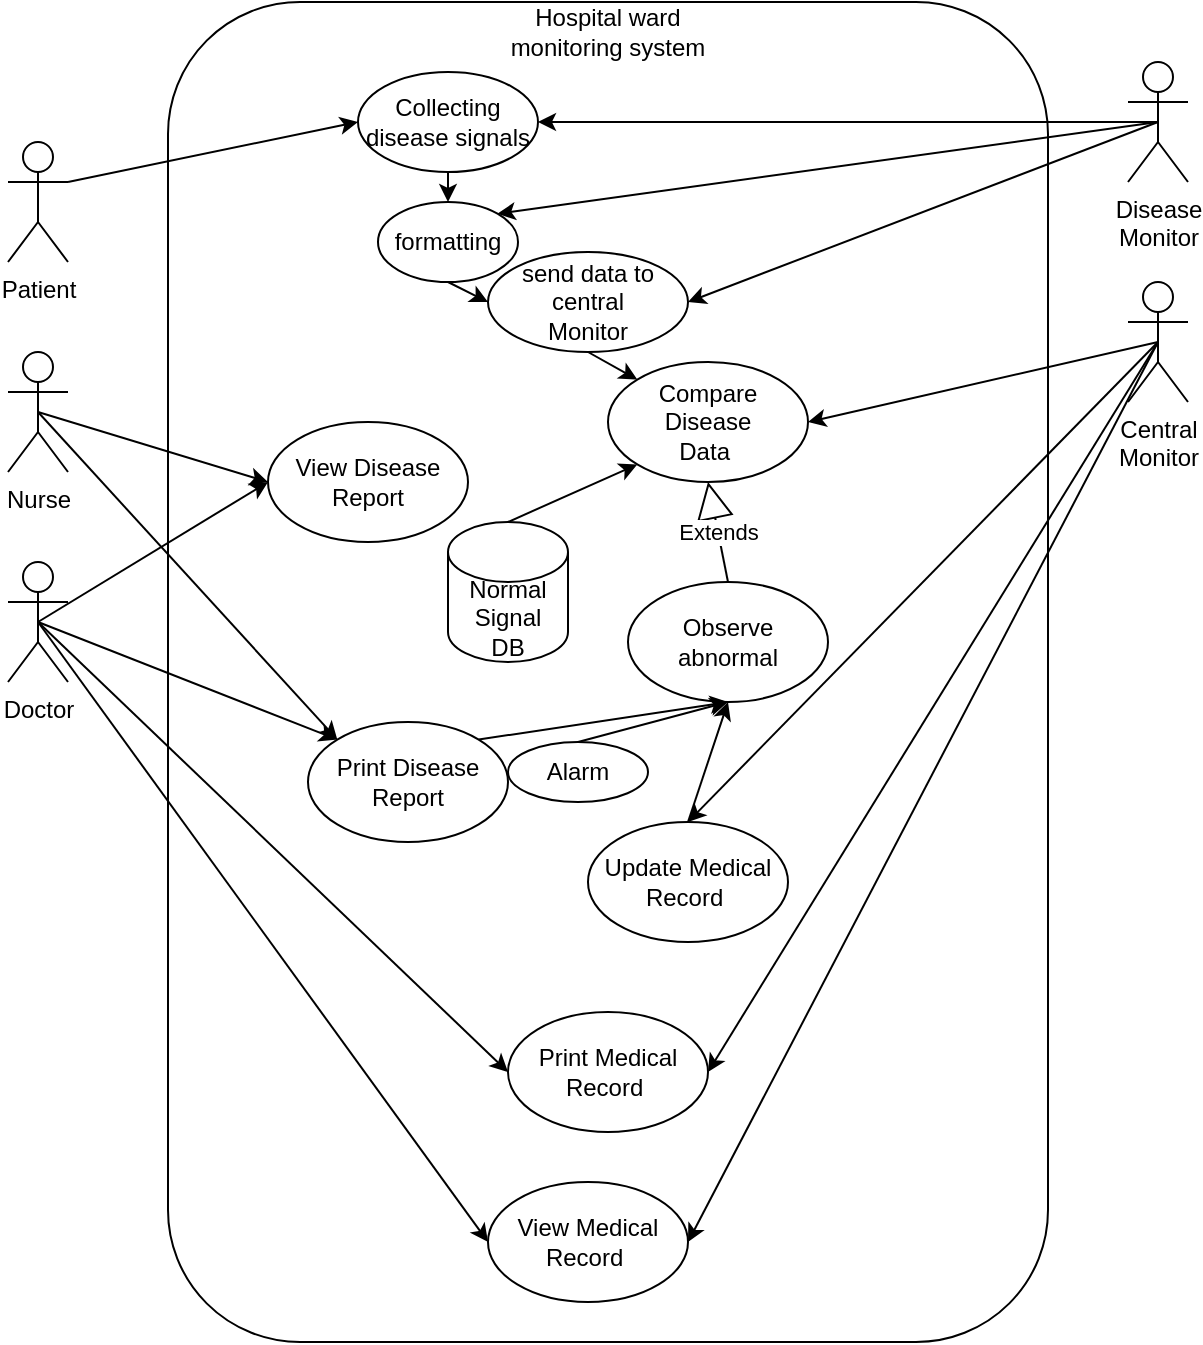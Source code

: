 <mxfile version="20.5.2" type="device"><diagram id="nY1vaxFzvFTrNcdZ5vT9" name="Page-1"><mxGraphModel dx="1404" dy="448" grid="1" gridSize="10" guides="1" tooltips="1" connect="1" arrows="1" fold="1" page="1" pageScale="1" pageWidth="827" pageHeight="1169" math="0" shadow="0"><root><mxCell id="0"/><mxCell id="1" parent="0"/><mxCell id="0RqSvGD2xr56KYypg40D-1" value="Patient" style="shape=umlActor;verticalLabelPosition=bottom;verticalAlign=top;html=1;" parent="1" vertex="1"><mxGeometry y="90" width="30" height="60" as="geometry"/></mxCell><mxCell id="0RqSvGD2xr56KYypg40D-2" value="Nurse" style="shape=umlActor;verticalLabelPosition=bottom;verticalAlign=top;html=1;" parent="1" vertex="1"><mxGeometry y="195" width="30" height="60" as="geometry"/></mxCell><mxCell id="0RqSvGD2xr56KYypg40D-3" value="Doctor" style="shape=umlActor;verticalLabelPosition=bottom;verticalAlign=top;html=1;" parent="1" vertex="1"><mxGeometry y="300" width="30" height="60" as="geometry"/></mxCell><mxCell id="0RqSvGD2xr56KYypg40D-4" value="" style="rounded=1;whiteSpace=wrap;html=1;" parent="1" vertex="1"><mxGeometry x="80" y="20" width="440" height="670" as="geometry"/></mxCell><mxCell id="0RqSvGD2xr56KYypg40D-5" value="Collecting disease signals" style="ellipse;whiteSpace=wrap;html=1;" parent="1" vertex="1"><mxGeometry x="175" y="55" width="90" height="50" as="geometry"/></mxCell><mxCell id="0RqSvGD2xr56KYypg40D-6" value="" style="endArrow=classic;html=1;rounded=0;exitX=1;exitY=0.333;exitDx=0;exitDy=0;exitPerimeter=0;entryX=0;entryY=0.5;entryDx=0;entryDy=0;" parent="1" source="0RqSvGD2xr56KYypg40D-1" target="0RqSvGD2xr56KYypg40D-5" edge="1"><mxGeometry width="50" height="50" relative="1" as="geometry"><mxPoint x="300" y="180" as="sourcePoint"/><mxPoint x="350" y="130" as="targetPoint"/></mxGeometry></mxCell><mxCell id="0RqSvGD2xr56KYypg40D-11" value="Compare&lt;br&gt;Disease&lt;br&gt;Data&amp;nbsp;" style="ellipse;whiteSpace=wrap;html=1;" parent="1" vertex="1"><mxGeometry x="300" y="200" width="100" height="60" as="geometry"/></mxCell><mxCell id="0RqSvGD2xr56KYypg40D-15" value="Hospital ward monitoring system" style="text;html=1;strokeColor=none;fillColor=none;align=center;verticalAlign=middle;whiteSpace=wrap;rounded=0;" parent="1" vertex="1"><mxGeometry x="240" y="20" width="120" height="30" as="geometry"/></mxCell><mxCell id="0RqSvGD2xr56KYypg40D-17" value="View Disease&lt;br&gt;Report" style="ellipse;whiteSpace=wrap;html=1;" parent="1" vertex="1"><mxGeometry x="130" y="230" width="100" height="60" as="geometry"/></mxCell><mxCell id="0RqSvGD2xr56KYypg40D-18" value="Disease&lt;br&gt;Monitor" style="shape=umlActor;verticalLabelPosition=bottom;verticalAlign=top;html=1;outlineConnect=0;" parent="1" vertex="1"><mxGeometry x="560" y="50" width="30" height="60" as="geometry"/></mxCell><mxCell id="0RqSvGD2xr56KYypg40D-20" value="Print Disease&lt;br&gt;Report" style="ellipse;whiteSpace=wrap;html=1;" parent="1" vertex="1"><mxGeometry x="150" y="380" width="100" height="60" as="geometry"/></mxCell><mxCell id="0RqSvGD2xr56KYypg40D-21" value="Update Medical&lt;br&gt;Record&amp;nbsp;" style="ellipse;whiteSpace=wrap;html=1;" parent="1" vertex="1"><mxGeometry x="290" y="430" width="100" height="60" as="geometry"/></mxCell><mxCell id="0RqSvGD2xr56KYypg40D-22" value="Central&lt;br&gt;Monitor" style="shape=umlActor;verticalLabelPosition=bottom;verticalAlign=top;html=1;outlineConnect=0;" parent="1" vertex="1"><mxGeometry x="560" y="160" width="30" height="60" as="geometry"/></mxCell><mxCell id="0RqSvGD2xr56KYypg40D-24" value="formatting" style="ellipse;whiteSpace=wrap;html=1;" parent="1" vertex="1"><mxGeometry x="185" y="120" width="70" height="40" as="geometry"/></mxCell><mxCell id="0RqSvGD2xr56KYypg40D-25" value="send data to central&lt;br&gt;Monitor" style="ellipse;whiteSpace=wrap;html=1;" parent="1" vertex="1"><mxGeometry x="240" y="145" width="100" height="50" as="geometry"/></mxCell><mxCell id="0RqSvGD2xr56KYypg40D-26" value="" style="endArrow=classic;html=1;rounded=0;exitX=0.5;exitY=1;exitDx=0;exitDy=0;entryX=0.5;entryY=0;entryDx=0;entryDy=0;" parent="1" source="0RqSvGD2xr56KYypg40D-5" target="0RqSvGD2xr56KYypg40D-24" edge="1"><mxGeometry width="50" height="50" relative="1" as="geometry"><mxPoint x="320" y="270" as="sourcePoint"/><mxPoint x="370" y="220" as="targetPoint"/></mxGeometry></mxCell><mxCell id="0RqSvGD2xr56KYypg40D-27" value="" style="endArrow=classic;html=1;rounded=0;entryX=1;entryY=0.5;entryDx=0;entryDy=0;exitX=0.5;exitY=0.5;exitDx=0;exitDy=0;exitPerimeter=0;" parent="1" source="0RqSvGD2xr56KYypg40D-18" target="0RqSvGD2xr56KYypg40D-5" edge="1"><mxGeometry width="50" height="50" relative="1" as="geometry"><mxPoint x="250" y="270" as="sourcePoint"/><mxPoint x="300" y="220" as="targetPoint"/></mxGeometry></mxCell><mxCell id="0RqSvGD2xr56KYypg40D-28" value="" style="endArrow=classic;html=1;rounded=0;exitX=0.5;exitY=0.5;exitDx=0;exitDy=0;exitPerimeter=0;entryX=1;entryY=0;entryDx=0;entryDy=0;" parent="1" source="0RqSvGD2xr56KYypg40D-18" target="0RqSvGD2xr56KYypg40D-24" edge="1"><mxGeometry width="50" height="50" relative="1" as="geometry"><mxPoint x="250" y="270" as="sourcePoint"/><mxPoint x="300" y="220" as="targetPoint"/></mxGeometry></mxCell><mxCell id="0RqSvGD2xr56KYypg40D-29" value="" style="endArrow=classic;html=1;rounded=0;exitX=0.5;exitY=1;exitDx=0;exitDy=0;entryX=0;entryY=0.5;entryDx=0;entryDy=0;" parent="1" source="0RqSvGD2xr56KYypg40D-24" target="0RqSvGD2xr56KYypg40D-25" edge="1"><mxGeometry width="50" height="50" relative="1" as="geometry"><mxPoint x="250" y="270" as="sourcePoint"/><mxPoint x="300" y="220" as="targetPoint"/></mxGeometry></mxCell><mxCell id="0RqSvGD2xr56KYypg40D-30" value="" style="endArrow=classic;html=1;rounded=0;entryX=1;entryY=0.5;entryDx=0;entryDy=0;exitX=0.5;exitY=0.5;exitDx=0;exitDy=0;exitPerimeter=0;" parent="1" source="0RqSvGD2xr56KYypg40D-22" target="0RqSvGD2xr56KYypg40D-11" edge="1"><mxGeometry width="50" height="50" relative="1" as="geometry"><mxPoint x="250" y="270" as="sourcePoint"/><mxPoint x="300" y="220" as="targetPoint"/></mxGeometry></mxCell><mxCell id="0RqSvGD2xr56KYypg40D-34" value="Observe abnormal" style="ellipse;whiteSpace=wrap;html=1;" parent="1" vertex="1"><mxGeometry x="310" y="310" width="100" height="60" as="geometry"/></mxCell><mxCell id="0RqSvGD2xr56KYypg40D-36" value="Alarm" style="ellipse;whiteSpace=wrap;html=1;" parent="1" vertex="1"><mxGeometry x="250" y="390" width="70" height="30" as="geometry"/></mxCell><mxCell id="0RqSvGD2xr56KYypg40D-37" value="Extends" style="endArrow=block;endSize=16;endFill=0;html=1;rounded=0;exitX=0.5;exitY=0;exitDx=0;exitDy=0;entryX=0.5;entryY=1;entryDx=0;entryDy=0;" parent="1" source="0RqSvGD2xr56KYypg40D-34" target="0RqSvGD2xr56KYypg40D-11" edge="1"><mxGeometry width="160" relative="1" as="geometry"><mxPoint x="290" y="250" as="sourcePoint"/><mxPoint x="450" y="250" as="targetPoint"/></mxGeometry></mxCell><mxCell id="0RqSvGD2xr56KYypg40D-38" value="" style="endArrow=classic;html=1;rounded=0;exitX=0.5;exitY=0;exitDx=0;exitDy=0;entryX=0.5;entryY=1;entryDx=0;entryDy=0;" parent="1" source="0RqSvGD2xr56KYypg40D-36" target="0RqSvGD2xr56KYypg40D-34" edge="1"><mxGeometry width="50" height="50" relative="1" as="geometry"><mxPoint x="310" y="270" as="sourcePoint"/><mxPoint x="360" y="220" as="targetPoint"/></mxGeometry></mxCell><mxCell id="0RqSvGD2xr56KYypg40D-39" value="Normal&lt;br&gt;Signal&lt;br&gt;DB" style="shape=cylinder3;whiteSpace=wrap;html=1;boundedLbl=1;backgroundOutline=1;size=15;" parent="1" vertex="1"><mxGeometry x="220" y="280" width="60" height="70" as="geometry"/></mxCell><mxCell id="0RqSvGD2xr56KYypg40D-40" value="" style="endArrow=classic;html=1;rounded=0;exitX=0.5;exitY=0;exitDx=0;exitDy=0;exitPerimeter=0;entryX=0;entryY=1;entryDx=0;entryDy=0;" parent="1" source="0RqSvGD2xr56KYypg40D-39" target="0RqSvGD2xr56KYypg40D-11" edge="1"><mxGeometry width="50" height="50" relative="1" as="geometry"><mxPoint x="270" y="260" as="sourcePoint"/><mxPoint x="320" y="210" as="targetPoint"/></mxGeometry></mxCell><mxCell id="0RqSvGD2xr56KYypg40D-48" value="" style="endArrow=classic;html=1;rounded=0;exitX=1;exitY=0;exitDx=0;exitDy=0;entryX=0.5;entryY=1;entryDx=0;entryDy=0;" parent="1" source="0RqSvGD2xr56KYypg40D-20" target="0RqSvGD2xr56KYypg40D-34" edge="1"><mxGeometry width="50" height="50" relative="1" as="geometry"><mxPoint x="270" y="360" as="sourcePoint"/><mxPoint x="320" y="310" as="targetPoint"/></mxGeometry></mxCell><mxCell id="0RqSvGD2xr56KYypg40D-49" value="" style="endArrow=classic;html=1;rounded=0;exitX=0.5;exitY=0.5;exitDx=0;exitDy=0;exitPerimeter=0;entryX=0;entryY=0.5;entryDx=0;entryDy=0;" parent="1" source="0RqSvGD2xr56KYypg40D-2" target="0RqSvGD2xr56KYypg40D-17" edge="1"><mxGeometry width="50" height="50" relative="1" as="geometry"><mxPoint x="130" y="260" as="sourcePoint"/><mxPoint x="180" y="210" as="targetPoint"/></mxGeometry></mxCell><mxCell id="0RqSvGD2xr56KYypg40D-50" value="" style="endArrow=classic;html=1;rounded=0;exitX=0.5;exitY=0.5;exitDx=0;exitDy=0;exitPerimeter=0;entryX=0;entryY=0.5;entryDx=0;entryDy=0;" parent="1" source="0RqSvGD2xr56KYypg40D-3" target="0RqSvGD2xr56KYypg40D-17" edge="1"><mxGeometry width="50" height="50" relative="1" as="geometry"><mxPoint x="130" y="260" as="sourcePoint"/><mxPoint x="180" y="210" as="targetPoint"/></mxGeometry></mxCell><mxCell id="0RqSvGD2xr56KYypg40D-51" value="" style="endArrow=classic;html=1;rounded=0;exitX=0.5;exitY=0;exitDx=0;exitDy=0;entryX=0.5;entryY=1;entryDx=0;entryDy=0;" parent="1" source="0RqSvGD2xr56KYypg40D-21" target="0RqSvGD2xr56KYypg40D-34" edge="1"><mxGeometry width="50" height="50" relative="1" as="geometry"><mxPoint x="360" y="360" as="sourcePoint"/><mxPoint x="410" y="310" as="targetPoint"/></mxGeometry></mxCell><mxCell id="0RqSvGD2xr56KYypg40D-52" value="" style="endArrow=classic;html=1;rounded=0;exitX=0.5;exitY=0.5;exitDx=0;exitDy=0;exitPerimeter=0;entryX=0.5;entryY=0;entryDx=0;entryDy=0;" parent="1" source="0RqSvGD2xr56KYypg40D-22" target="0RqSvGD2xr56KYypg40D-21" edge="1"><mxGeometry width="50" height="50" relative="1" as="geometry"><mxPoint x="360" y="360" as="sourcePoint"/><mxPoint x="410" y="310" as="targetPoint"/></mxGeometry></mxCell><mxCell id="0RqSvGD2xr56KYypg40D-53" value="" style="endArrow=classic;html=1;rounded=0;exitX=0.5;exitY=0.5;exitDx=0;exitDy=0;exitPerimeter=0;entryX=0;entryY=0;entryDx=0;entryDy=0;" parent="1" source="0RqSvGD2xr56KYypg40D-2" target="0RqSvGD2xr56KYypg40D-20" edge="1"><mxGeometry width="50" height="50" relative="1" as="geometry"><mxPoint x="190" y="360" as="sourcePoint"/><mxPoint x="240" y="310" as="targetPoint"/></mxGeometry></mxCell><mxCell id="0RqSvGD2xr56KYypg40D-54" value="" style="endArrow=classic;html=1;rounded=0;exitX=0.5;exitY=0.5;exitDx=0;exitDy=0;exitPerimeter=0;entryX=0;entryY=0;entryDx=0;entryDy=0;" parent="1" source="0RqSvGD2xr56KYypg40D-3" target="0RqSvGD2xr56KYypg40D-20" edge="1"><mxGeometry width="50" height="50" relative="1" as="geometry"><mxPoint x="220" y="270" as="sourcePoint"/><mxPoint x="190" y="440" as="targetPoint"/></mxGeometry></mxCell><mxCell id="0RqSvGD2xr56KYypg40D-55" value="View Medical&lt;br&gt;Record&amp;nbsp;" style="ellipse;whiteSpace=wrap;html=1;" parent="1" vertex="1"><mxGeometry x="240" y="610" width="100" height="60" as="geometry"/></mxCell><mxCell id="0RqSvGD2xr56KYypg40D-56" value="Print Medical&lt;br&gt;Record&amp;nbsp;" style="ellipse;whiteSpace=wrap;html=1;" parent="1" vertex="1"><mxGeometry x="250" y="525" width="100" height="60" as="geometry"/></mxCell><mxCell id="0RqSvGD2xr56KYypg40D-57" value="" style="endArrow=classic;html=1;rounded=0;exitX=0.5;exitY=0.5;exitDx=0;exitDy=0;exitPerimeter=0;entryX=0;entryY=0.5;entryDx=0;entryDy=0;" parent="1" source="0RqSvGD2xr56KYypg40D-3" target="0RqSvGD2xr56KYypg40D-56" edge="1"><mxGeometry width="50" height="50" relative="1" as="geometry"><mxPoint x="280" y="430" as="sourcePoint"/><mxPoint x="330" y="380" as="targetPoint"/></mxGeometry></mxCell><mxCell id="0RqSvGD2xr56KYypg40D-58" value="" style="endArrow=classic;html=1;rounded=0;exitX=0.5;exitY=0.5;exitDx=0;exitDy=0;exitPerimeter=0;entryX=1;entryY=0.5;entryDx=0;entryDy=0;" parent="1" source="0RqSvGD2xr56KYypg40D-22" target="0RqSvGD2xr56KYypg40D-55" edge="1"><mxGeometry width="50" height="50" relative="1" as="geometry"><mxPoint x="320" y="430" as="sourcePoint"/><mxPoint x="370" y="380" as="targetPoint"/></mxGeometry></mxCell><mxCell id="0RqSvGD2xr56KYypg40D-59" value="" style="endArrow=classic;html=1;rounded=0;exitX=0.5;exitY=0.5;exitDx=0;exitDy=0;exitPerimeter=0;entryX=1;entryY=0.5;entryDx=0;entryDy=0;" parent="1" source="0RqSvGD2xr56KYypg40D-22" target="0RqSvGD2xr56KYypg40D-56" edge="1"><mxGeometry width="50" height="50" relative="1" as="geometry"><mxPoint x="350" y="410" as="sourcePoint"/><mxPoint x="400" y="360" as="targetPoint"/></mxGeometry></mxCell><mxCell id="0RqSvGD2xr56KYypg40D-60" value="" style="endArrow=classic;html=1;rounded=0;exitX=0.5;exitY=1;exitDx=0;exitDy=0;entryX=0;entryY=0;entryDx=0;entryDy=0;" parent="1" source="0RqSvGD2xr56KYypg40D-25" target="0RqSvGD2xr56KYypg40D-11" edge="1"><mxGeometry width="50" height="50" relative="1" as="geometry"><mxPoint x="250" y="300" as="sourcePoint"/><mxPoint x="300" y="250" as="targetPoint"/></mxGeometry></mxCell><mxCell id="0RqSvGD2xr56KYypg40D-61" value="" style="endArrow=classic;html=1;rounded=0;exitX=0.5;exitY=0.5;exitDx=0;exitDy=0;exitPerimeter=0;entryX=1;entryY=0.5;entryDx=0;entryDy=0;" parent="1" source="0RqSvGD2xr56KYypg40D-18" target="0RqSvGD2xr56KYypg40D-25" edge="1"><mxGeometry width="50" height="50" relative="1" as="geometry"><mxPoint x="260" y="250" as="sourcePoint"/><mxPoint x="310" y="200" as="targetPoint"/></mxGeometry></mxCell><mxCell id="0RqSvGD2xr56KYypg40D-62" value="" style="endArrow=classic;html=1;rounded=0;exitX=0.5;exitY=0.5;exitDx=0;exitDy=0;exitPerimeter=0;entryX=0;entryY=0.5;entryDx=0;entryDy=0;" parent="1" source="0RqSvGD2xr56KYypg40D-3" target="0RqSvGD2xr56KYypg40D-55" edge="1"><mxGeometry width="50" height="50" relative="1" as="geometry"><mxPoint x="260" y="480" as="sourcePoint"/><mxPoint x="310" y="430" as="targetPoint"/></mxGeometry></mxCell></root></mxGraphModel></diagram></mxfile>